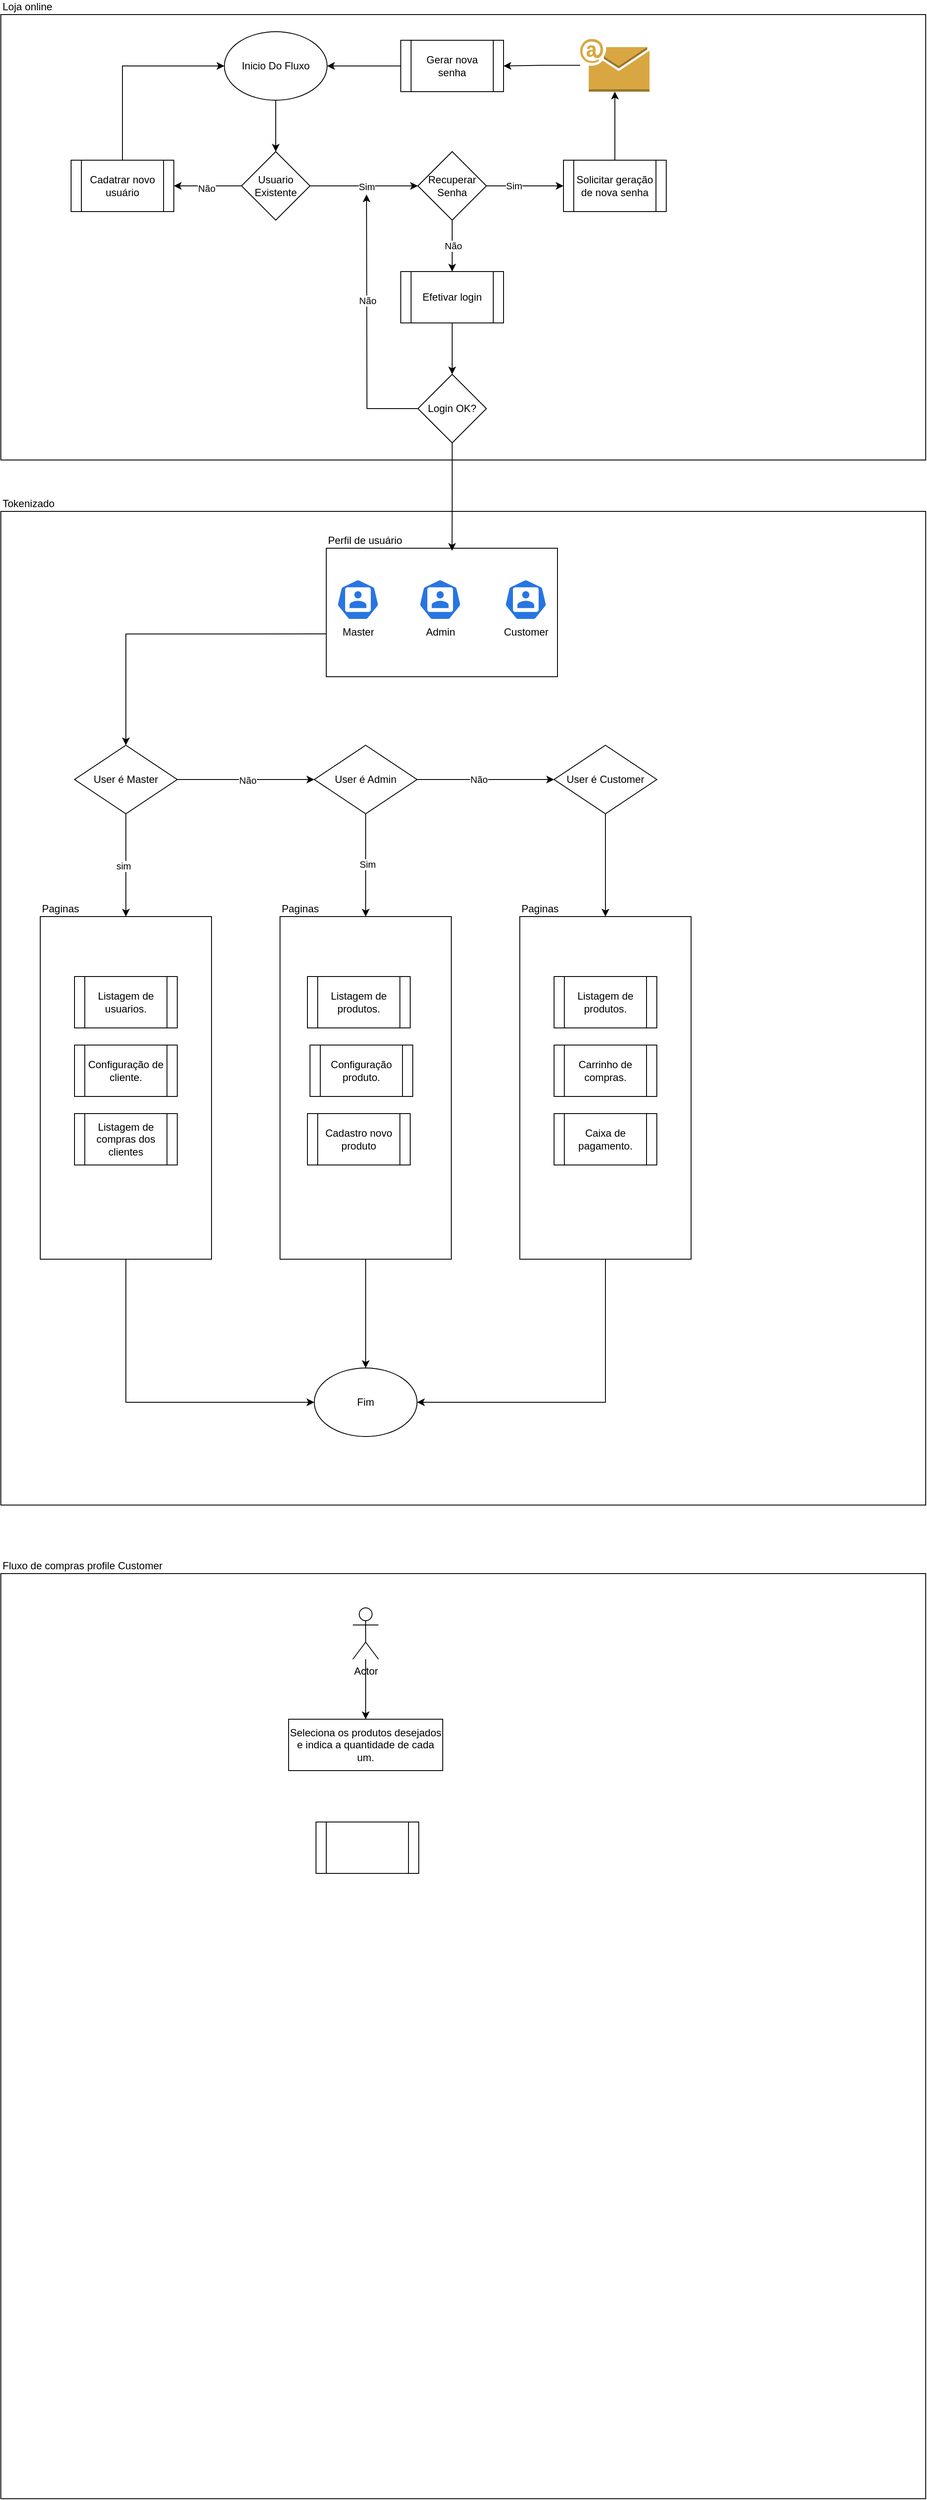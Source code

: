 <mxfile version="21.8.2" type="device">
  <diagram name="Página-1" id="_drtDgX6csZO99WmItix">
    <mxGraphModel dx="1418" dy="851" grid="1" gridSize="10" guides="1" tooltips="1" connect="1" arrows="1" fold="1" page="1" pageScale="1" pageWidth="827" pageHeight="1169" math="0" shadow="0">
      <root>
        <mxCell id="0" />
        <mxCell id="1" parent="0" />
        <mxCell id="FlvboB3ki0dNdDj_BhPr-91" value="Tokenizado" style="rounded=0;whiteSpace=wrap;html=1;labelPosition=center;verticalLabelPosition=top;align=left;verticalAlign=bottom;" parent="1" vertex="1">
          <mxGeometry x="40" y="600" width="1080" height="1160" as="geometry" />
        </mxCell>
        <mxCell id="FlvboB3ki0dNdDj_BhPr-88" value="Loja online" style="rounded=0;whiteSpace=wrap;html=1;labelPosition=center;verticalLabelPosition=top;align=left;verticalAlign=bottom;" parent="1" vertex="1">
          <mxGeometry x="40" y="20" width="1080" height="520" as="geometry" />
        </mxCell>
        <mxCell id="FlvboB3ki0dNdDj_BhPr-97" style="edgeStyle=orthogonalEdgeStyle;rounded=0;orthogonalLoop=1;jettySize=auto;html=1;entryX=1;entryY=0.5;entryDx=0;entryDy=0;" parent="1" source="FlvboB3ki0dNdDj_BhPr-85" target="FlvboB3ki0dNdDj_BhPr-92" edge="1">
          <mxGeometry relative="1" as="geometry">
            <Array as="points">
              <mxPoint x="746" y="1640" />
            </Array>
          </mxGeometry>
        </mxCell>
        <mxCell id="FlvboB3ki0dNdDj_BhPr-85" value="Paginas" style="rounded=0;whiteSpace=wrap;html=1;labelPosition=center;verticalLabelPosition=top;align=left;verticalAlign=bottom;" parent="1" vertex="1">
          <mxGeometry x="646" y="1073" width="200" height="400" as="geometry" />
        </mxCell>
        <mxCell id="FlvboB3ki0dNdDj_BhPr-96" style="edgeStyle=orthogonalEdgeStyle;rounded=0;orthogonalLoop=1;jettySize=auto;html=1;" parent="1" source="FlvboB3ki0dNdDj_BhPr-72" target="FlvboB3ki0dNdDj_BhPr-92" edge="1">
          <mxGeometry relative="1" as="geometry" />
        </mxCell>
        <mxCell id="FlvboB3ki0dNdDj_BhPr-72" value="Paginas" style="rounded=0;whiteSpace=wrap;html=1;labelPosition=center;verticalLabelPosition=top;align=left;verticalAlign=bottom;" parent="1" vertex="1">
          <mxGeometry x="366" y="1073" width="200" height="400" as="geometry" />
        </mxCell>
        <mxCell id="FlvboB3ki0dNdDj_BhPr-67" style="edgeStyle=orthogonalEdgeStyle;rounded=0;orthogonalLoop=1;jettySize=auto;html=1;" parent="1" source="FlvboB3ki0dNdDj_BhPr-60" target="FlvboB3ki0dNdDj_BhPr-66" edge="1">
          <mxGeometry relative="1" as="geometry">
            <mxPoint x="177" y="1013" as="targetPoint" />
          </mxGeometry>
        </mxCell>
        <mxCell id="FlvboB3ki0dNdDj_BhPr-69" value="sim" style="edgeLabel;html=1;align=center;verticalAlign=middle;resizable=0;points=[];" parent="FlvboB3ki0dNdDj_BhPr-67" vertex="1" connectable="0">
          <mxGeometry x="0.017" y="-3" relative="1" as="geometry">
            <mxPoint as="offset" />
          </mxGeometry>
        </mxCell>
        <mxCell id="FlvboB3ki0dNdDj_BhPr-95" style="edgeStyle=orthogonalEdgeStyle;rounded=0;orthogonalLoop=1;jettySize=auto;html=1;entryX=0;entryY=0.5;entryDx=0;entryDy=0;" parent="1" source="FlvboB3ki0dNdDj_BhPr-66" target="FlvboB3ki0dNdDj_BhPr-92" edge="1">
          <mxGeometry relative="1" as="geometry">
            <Array as="points">
              <mxPoint x="186" y="1640" />
            </Array>
          </mxGeometry>
        </mxCell>
        <mxCell id="FlvboB3ki0dNdDj_BhPr-66" value="Paginas" style="rounded=0;whiteSpace=wrap;html=1;labelPosition=center;verticalLabelPosition=top;align=left;verticalAlign=bottom;" parent="1" vertex="1">
          <mxGeometry x="86" y="1073" width="200" height="400" as="geometry" />
        </mxCell>
        <mxCell id="FlvboB3ki0dNdDj_BhPr-10" style="edgeStyle=orthogonalEdgeStyle;rounded=0;orthogonalLoop=1;jettySize=auto;html=1;entryX=0.5;entryY=0;entryDx=0;entryDy=0;" parent="1" source="FlvboB3ki0dNdDj_BhPr-1" target="FlvboB3ki0dNdDj_BhPr-6" edge="1">
          <mxGeometry relative="1" as="geometry" />
        </mxCell>
        <mxCell id="FlvboB3ki0dNdDj_BhPr-1" value="Inicio Do Fluxo" style="ellipse;whiteSpace=wrap;html=1;" parent="1" vertex="1">
          <mxGeometry x="301" y="40" width="120" height="80" as="geometry" />
        </mxCell>
        <mxCell id="FlvboB3ki0dNdDj_BhPr-8" style="edgeStyle=orthogonalEdgeStyle;rounded=0;orthogonalLoop=1;jettySize=auto;html=1;entryX=0;entryY=0.5;entryDx=0;entryDy=0;" parent="1" source="FlvboB3ki0dNdDj_BhPr-6" target="FlvboB3ki0dNdDj_BhPr-15" edge="1">
          <mxGeometry relative="1" as="geometry">
            <mxPoint x="597" y="260" as="targetPoint" />
          </mxGeometry>
        </mxCell>
        <mxCell id="FlvboB3ki0dNdDj_BhPr-9" value="Sim" style="edgeLabel;html=1;align=center;verticalAlign=middle;resizable=0;points=[];" parent="FlvboB3ki0dNdDj_BhPr-8" vertex="1" connectable="0">
          <mxGeometry x="0.046" y="-1" relative="1" as="geometry">
            <mxPoint as="offset" />
          </mxGeometry>
        </mxCell>
        <mxCell id="FlvboB3ki0dNdDj_BhPr-44" style="edgeStyle=orthogonalEdgeStyle;rounded=0;orthogonalLoop=1;jettySize=auto;html=1;" parent="1" source="FlvboB3ki0dNdDj_BhPr-6" target="FlvboB3ki0dNdDj_BhPr-41" edge="1">
          <mxGeometry relative="1" as="geometry" />
        </mxCell>
        <mxCell id="FlvboB3ki0dNdDj_BhPr-45" value="Não" style="edgeLabel;html=1;align=center;verticalAlign=middle;resizable=0;points=[];" parent="FlvboB3ki0dNdDj_BhPr-44" vertex="1" connectable="0">
          <mxGeometry x="0.038" y="3" relative="1" as="geometry">
            <mxPoint as="offset" />
          </mxGeometry>
        </mxCell>
        <mxCell id="FlvboB3ki0dNdDj_BhPr-6" value="Usuario Existente" style="rhombus;whiteSpace=wrap;html=1;" parent="1" vertex="1">
          <mxGeometry x="321" y="180" width="80" height="80" as="geometry" />
        </mxCell>
        <mxCell id="FlvboB3ki0dNdDj_BhPr-29" style="edgeStyle=orthogonalEdgeStyle;rounded=0;orthogonalLoop=1;jettySize=auto;html=1;" parent="1" source="FlvboB3ki0dNdDj_BhPr-33" target="FlvboB3ki0dNdDj_BhPr-28" edge="1">
          <mxGeometry relative="1" as="geometry">
            <mxPoint x="567" y="380" as="sourcePoint" />
          </mxGeometry>
        </mxCell>
        <mxCell id="FlvboB3ki0dNdDj_BhPr-17" style="edgeStyle=orthogonalEdgeStyle;rounded=0;orthogonalLoop=1;jettySize=auto;html=1;" parent="1" source="FlvboB3ki0dNdDj_BhPr-15" target="FlvboB3ki0dNdDj_BhPr-32" edge="1">
          <mxGeometry relative="1" as="geometry">
            <mxPoint x="697" y="220" as="targetPoint" />
          </mxGeometry>
        </mxCell>
        <mxCell id="FlvboB3ki0dNdDj_BhPr-18" value="Sim" style="edgeLabel;html=1;align=center;verticalAlign=middle;resizable=0;points=[];" parent="FlvboB3ki0dNdDj_BhPr-17" vertex="1" connectable="0">
          <mxGeometry x="-0.289" relative="1" as="geometry">
            <mxPoint as="offset" />
          </mxGeometry>
        </mxCell>
        <mxCell id="FlvboB3ki0dNdDj_BhPr-19" style="edgeStyle=orthogonalEdgeStyle;rounded=0;orthogonalLoop=1;jettySize=auto;html=1;" parent="1" source="FlvboB3ki0dNdDj_BhPr-15" edge="1">
          <mxGeometry relative="1" as="geometry">
            <mxPoint x="567" y="320" as="targetPoint" />
          </mxGeometry>
        </mxCell>
        <mxCell id="FlvboB3ki0dNdDj_BhPr-20" value="Não" style="edgeLabel;html=1;align=center;verticalAlign=middle;resizable=0;points=[];" parent="FlvboB3ki0dNdDj_BhPr-19" vertex="1" connectable="0">
          <mxGeometry x="-0.033" y="1" relative="1" as="geometry">
            <mxPoint as="offset" />
          </mxGeometry>
        </mxCell>
        <mxCell id="FlvboB3ki0dNdDj_BhPr-15" value="Recuperar Senha" style="rhombus;whiteSpace=wrap;html=1;" parent="1" vertex="1">
          <mxGeometry x="527" y="180" width="80" height="80" as="geometry" />
        </mxCell>
        <mxCell id="FlvboB3ki0dNdDj_BhPr-26" style="edgeStyle=orthogonalEdgeStyle;rounded=0;orthogonalLoop=1;jettySize=auto;html=1;" parent="1" source="FlvboB3ki0dNdDj_BhPr-21" target="FlvboB3ki0dNdDj_BhPr-30" edge="1">
          <mxGeometry relative="1" as="geometry">
            <mxPoint x="627" y="80" as="targetPoint" />
          </mxGeometry>
        </mxCell>
        <mxCell id="FlvboB3ki0dNdDj_BhPr-21" value="" style="outlineConnect=0;dashed=0;verticalLabelPosition=bottom;verticalAlign=top;align=center;html=1;shape=mxgraph.aws3.email;fillColor=#D9A741;gradientColor=none;" parent="1" vertex="1">
          <mxGeometry x="716.5" y="48.5" width="81" height="61.5" as="geometry" />
        </mxCell>
        <mxCell id="FlvboB3ki0dNdDj_BhPr-22" style="edgeStyle=orthogonalEdgeStyle;rounded=0;orthogonalLoop=1;jettySize=auto;html=1;entryX=0.5;entryY=1;entryDx=0;entryDy=0;entryPerimeter=0;" parent="1" source="FlvboB3ki0dNdDj_BhPr-32" target="FlvboB3ki0dNdDj_BhPr-21" edge="1">
          <mxGeometry relative="1" as="geometry">
            <mxPoint x="757" y="190" as="sourcePoint" />
          </mxGeometry>
        </mxCell>
        <mxCell id="FlvboB3ki0dNdDj_BhPr-49" style="edgeStyle=orthogonalEdgeStyle;rounded=0;orthogonalLoop=1;jettySize=auto;html=1;" parent="1" source="FlvboB3ki0dNdDj_BhPr-28" edge="1">
          <mxGeometry relative="1" as="geometry">
            <mxPoint x="467" y="230" as="targetPoint" />
          </mxGeometry>
        </mxCell>
        <mxCell id="FlvboB3ki0dNdDj_BhPr-50" value="Não" style="edgeLabel;html=1;align=center;verticalAlign=middle;resizable=0;points=[];" parent="FlvboB3ki0dNdDj_BhPr-49" vertex="1" connectable="0">
          <mxGeometry x="0.199" y="-1" relative="1" as="geometry">
            <mxPoint as="offset" />
          </mxGeometry>
        </mxCell>
        <mxCell id="FlvboB3ki0dNdDj_BhPr-28" value="Login OK?" style="rhombus;whiteSpace=wrap;html=1;" parent="1" vertex="1">
          <mxGeometry x="527" y="440" width="80" height="80" as="geometry" />
        </mxCell>
        <mxCell id="FlvboB3ki0dNdDj_BhPr-31" style="edgeStyle=orthogonalEdgeStyle;rounded=0;orthogonalLoop=1;jettySize=auto;html=1;entryX=1;entryY=0.5;entryDx=0;entryDy=0;" parent="1" source="FlvboB3ki0dNdDj_BhPr-30" target="FlvboB3ki0dNdDj_BhPr-1" edge="1">
          <mxGeometry relative="1" as="geometry" />
        </mxCell>
        <mxCell id="FlvboB3ki0dNdDj_BhPr-30" value="Gerar nova senha" style="shape=process;whiteSpace=wrap;html=1;backgroundOutline=1;" parent="1" vertex="1">
          <mxGeometry x="507" y="50" width="120" height="60" as="geometry" />
        </mxCell>
        <mxCell id="FlvboB3ki0dNdDj_BhPr-32" value="Solicitar geração de nova senha" style="shape=process;whiteSpace=wrap;html=1;backgroundOutline=1;" parent="1" vertex="1">
          <mxGeometry x="697" y="190" width="120" height="60" as="geometry" />
        </mxCell>
        <mxCell id="FlvboB3ki0dNdDj_BhPr-33" value="Efetivar login" style="shape=process;whiteSpace=wrap;html=1;backgroundOutline=1;" parent="1" vertex="1">
          <mxGeometry x="507" y="320" width="120" height="60" as="geometry" />
        </mxCell>
        <mxCell id="FlvboB3ki0dNdDj_BhPr-43" style="edgeStyle=orthogonalEdgeStyle;rounded=0;orthogonalLoop=1;jettySize=auto;html=1;" parent="1" source="FlvboB3ki0dNdDj_BhPr-41" target="FlvboB3ki0dNdDj_BhPr-1" edge="1">
          <mxGeometry relative="1" as="geometry">
            <mxPoint x="182" y="110" as="targetPoint" />
            <Array as="points">
              <mxPoint x="182" y="80" />
            </Array>
          </mxGeometry>
        </mxCell>
        <mxCell id="FlvboB3ki0dNdDj_BhPr-41" value="Cadatrar novo usuário" style="shape=process;whiteSpace=wrap;html=1;backgroundOutline=1;" parent="1" vertex="1">
          <mxGeometry x="122" y="190" width="120" height="60" as="geometry" />
        </mxCell>
        <mxCell id="FlvboB3ki0dNdDj_BhPr-61" value="" style="edgeStyle=orthogonalEdgeStyle;rounded=0;orthogonalLoop=1;jettySize=auto;html=1;exitX=0.004;exitY=0.667;exitDx=0;exitDy=0;exitPerimeter=0;" parent="1" source="FlvboB3ki0dNdDj_BhPr-56" target="FlvboB3ki0dNdDj_BhPr-60" edge="1">
          <mxGeometry relative="1" as="geometry">
            <mxPoint x="186" y="753" as="sourcePoint" />
          </mxGeometry>
        </mxCell>
        <mxCell id="FlvboB3ki0dNdDj_BhPr-56" value="Perfil de usuário" style="rounded=0;whiteSpace=wrap;html=1;align=left;labelPosition=center;verticalLabelPosition=top;verticalAlign=bottom;" parent="1" vertex="1">
          <mxGeometry x="420" y="643" width="270" height="150" as="geometry" />
        </mxCell>
        <mxCell id="FlvboB3ki0dNdDj_BhPr-51" value="Master" style="sketch=0;html=1;dashed=0;whitespace=wrap;fillColor=#2875E2;strokeColor=#ffffff;points=[[0.005,0.63,0],[0.1,0.2,0],[0.9,0.2,0],[0.5,0,0],[0.995,0.63,0],[0.72,0.99,0],[0.5,1,0],[0.28,0.99,0]];verticalLabelPosition=bottom;align=center;verticalAlign=top;shape=mxgraph.kubernetes.icon;prIcon=user" parent="1" vertex="1">
          <mxGeometry x="432" y="679" width="50" height="48" as="geometry" />
        </mxCell>
        <mxCell id="FlvboB3ki0dNdDj_BhPr-52" value="Admin" style="sketch=0;html=1;dashed=0;whitespace=wrap;fillColor=#2875E2;strokeColor=#ffffff;points=[[0.005,0.63,0],[0.1,0.2,0],[0.9,0.2,0],[0.5,0,0],[0.995,0.63,0],[0.72,0.99,0],[0.5,1,0],[0.28,0.99,0]];verticalLabelPosition=bottom;align=center;verticalAlign=top;shape=mxgraph.kubernetes.icon;prIcon=user" parent="1" vertex="1">
          <mxGeometry x="528" y="679" width="50" height="48" as="geometry" />
        </mxCell>
        <mxCell id="FlvboB3ki0dNdDj_BhPr-55" value="Customer" style="sketch=0;html=1;dashed=0;whitespace=wrap;fillColor=#2875E2;strokeColor=#ffffff;points=[[0.005,0.63,0],[0.1,0.2,0],[0.9,0.2,0],[0.5,0,0],[0.995,0.63,0],[0.72,0.99,0],[0.5,1,0],[0.28,0.99,0]];verticalLabelPosition=bottom;align=center;verticalAlign=top;shape=mxgraph.kubernetes.icon;prIcon=user" parent="1" vertex="1">
          <mxGeometry x="628" y="679" width="50" height="48" as="geometry" />
        </mxCell>
        <mxCell id="FlvboB3ki0dNdDj_BhPr-58" style="edgeStyle=orthogonalEdgeStyle;rounded=0;orthogonalLoop=1;jettySize=auto;html=1;entryX=0.544;entryY=0.02;entryDx=0;entryDy=0;entryPerimeter=0;" parent="1" source="FlvboB3ki0dNdDj_BhPr-28" target="FlvboB3ki0dNdDj_BhPr-56" edge="1">
          <mxGeometry relative="1" as="geometry" />
        </mxCell>
        <mxCell id="FlvboB3ki0dNdDj_BhPr-71" value="" style="edgeStyle=orthogonalEdgeStyle;rounded=0;orthogonalLoop=1;jettySize=auto;html=1;" parent="1" source="FlvboB3ki0dNdDj_BhPr-60" target="FlvboB3ki0dNdDj_BhPr-70" edge="1">
          <mxGeometry relative="1" as="geometry" />
        </mxCell>
        <mxCell id="FlvboB3ki0dNdDj_BhPr-81" value="Não" style="edgeLabel;html=1;align=center;verticalAlign=middle;resizable=0;points=[];" parent="FlvboB3ki0dNdDj_BhPr-71" vertex="1" connectable="0">
          <mxGeometry x="0.025" y="-1" relative="1" as="geometry">
            <mxPoint as="offset" />
          </mxGeometry>
        </mxCell>
        <mxCell id="FlvboB3ki0dNdDj_BhPr-60" value="User é Master" style="rhombus;whiteSpace=wrap;html=1;rounded=0;" parent="1" vertex="1">
          <mxGeometry x="126" y="873" width="120" height="80" as="geometry" />
        </mxCell>
        <mxCell id="FlvboB3ki0dNdDj_BhPr-62" value="Listagem de usuarios." style="shape=process;whiteSpace=wrap;html=1;backgroundOutline=1;" parent="1" vertex="1">
          <mxGeometry x="126" y="1143" width="120" height="60" as="geometry" />
        </mxCell>
        <mxCell id="FlvboB3ki0dNdDj_BhPr-64" value="Configuração de cliente." style="shape=process;whiteSpace=wrap;html=1;backgroundOutline=1;" parent="1" vertex="1">
          <mxGeometry x="126" y="1223" width="120" height="60" as="geometry" />
        </mxCell>
        <mxCell id="FlvboB3ki0dNdDj_BhPr-68" value="Listagem de compras dos clientes" style="shape=process;whiteSpace=wrap;html=1;backgroundOutline=1;" parent="1" vertex="1">
          <mxGeometry x="126" y="1303" width="120" height="60" as="geometry" />
        </mxCell>
        <mxCell id="FlvboB3ki0dNdDj_BhPr-76" style="edgeStyle=orthogonalEdgeStyle;rounded=0;orthogonalLoop=1;jettySize=auto;html=1;" parent="1" source="FlvboB3ki0dNdDj_BhPr-70" target="FlvboB3ki0dNdDj_BhPr-72" edge="1">
          <mxGeometry relative="1" as="geometry" />
        </mxCell>
        <mxCell id="FlvboB3ki0dNdDj_BhPr-77" value="Sim" style="edgeLabel;html=1;align=center;verticalAlign=middle;resizable=0;points=[];" parent="FlvboB3ki0dNdDj_BhPr-76" vertex="1" connectable="0">
          <mxGeometry x="-0.017" y="2" relative="1" as="geometry">
            <mxPoint as="offset" />
          </mxGeometry>
        </mxCell>
        <mxCell id="FlvboB3ki0dNdDj_BhPr-83" value="" style="edgeStyle=orthogonalEdgeStyle;rounded=0;orthogonalLoop=1;jettySize=auto;html=1;" parent="1" source="FlvboB3ki0dNdDj_BhPr-70" target="FlvboB3ki0dNdDj_BhPr-82" edge="1">
          <mxGeometry relative="1" as="geometry" />
        </mxCell>
        <mxCell id="FlvboB3ki0dNdDj_BhPr-84" value="Não" style="edgeLabel;html=1;align=center;verticalAlign=middle;resizable=0;points=[];" parent="FlvboB3ki0dNdDj_BhPr-83" vertex="1" connectable="0">
          <mxGeometry x="-0.098" relative="1" as="geometry">
            <mxPoint as="offset" />
          </mxGeometry>
        </mxCell>
        <mxCell id="FlvboB3ki0dNdDj_BhPr-70" value="User é Admin" style="rhombus;whiteSpace=wrap;html=1;rounded=0;" parent="1" vertex="1">
          <mxGeometry x="406" y="873" width="120" height="80" as="geometry" />
        </mxCell>
        <mxCell id="FlvboB3ki0dNdDj_BhPr-78" value="Listagem de produtos." style="shape=process;whiteSpace=wrap;html=1;backgroundOutline=1;" parent="1" vertex="1">
          <mxGeometry x="398" y="1143" width="120" height="60" as="geometry" />
        </mxCell>
        <mxCell id="FlvboB3ki0dNdDj_BhPr-79" value="Configuração produto." style="shape=process;whiteSpace=wrap;html=1;backgroundOutline=1;" parent="1" vertex="1">
          <mxGeometry x="401" y="1223" width="120" height="60" as="geometry" />
        </mxCell>
        <mxCell id="FlvboB3ki0dNdDj_BhPr-80" value="Cadastro novo produto" style="shape=process;whiteSpace=wrap;html=1;backgroundOutline=1;" parent="1" vertex="1">
          <mxGeometry x="398" y="1303" width="120" height="60" as="geometry" />
        </mxCell>
        <mxCell id="FlvboB3ki0dNdDj_BhPr-86" style="edgeStyle=orthogonalEdgeStyle;rounded=0;orthogonalLoop=1;jettySize=auto;html=1;entryX=0.5;entryY=0;entryDx=0;entryDy=0;" parent="1" source="FlvboB3ki0dNdDj_BhPr-82" target="FlvboB3ki0dNdDj_BhPr-85" edge="1">
          <mxGeometry relative="1" as="geometry" />
        </mxCell>
        <mxCell id="FlvboB3ki0dNdDj_BhPr-82" value="User é Customer" style="rhombus;whiteSpace=wrap;html=1;rounded=0;" parent="1" vertex="1">
          <mxGeometry x="686" y="873" width="120" height="80" as="geometry" />
        </mxCell>
        <mxCell id="FlvboB3ki0dNdDj_BhPr-87" value="Listagem de produtos." style="shape=process;whiteSpace=wrap;html=1;backgroundOutline=1;" parent="1" vertex="1">
          <mxGeometry x="686" y="1143" width="120" height="60" as="geometry" />
        </mxCell>
        <mxCell id="FlvboB3ki0dNdDj_BhPr-89" value="Carrinho de compras." style="shape=process;whiteSpace=wrap;html=1;backgroundOutline=1;" parent="1" vertex="1">
          <mxGeometry x="686" y="1223" width="120" height="60" as="geometry" />
        </mxCell>
        <mxCell id="FlvboB3ki0dNdDj_BhPr-90" value="Caixa de pagamento." style="shape=process;whiteSpace=wrap;html=1;backgroundOutline=1;" parent="1" vertex="1">
          <mxGeometry x="686" y="1303" width="120" height="60" as="geometry" />
        </mxCell>
        <mxCell id="FlvboB3ki0dNdDj_BhPr-92" value="Fim" style="ellipse;whiteSpace=wrap;html=1;" parent="1" vertex="1">
          <mxGeometry x="406" y="1600" width="120" height="80" as="geometry" />
        </mxCell>
        <mxCell id="W_UfXyJ3MYiNkIIEQfSP-1" value="Fluxo de compras profile Customer" style="whiteSpace=wrap;html=1;aspect=fixed;labelPosition=center;verticalLabelPosition=top;align=left;verticalAlign=bottom;" vertex="1" parent="1">
          <mxGeometry x="40" y="1840" width="1080" height="1080" as="geometry" />
        </mxCell>
        <mxCell id="W_UfXyJ3MYiNkIIEQfSP-4" style="edgeStyle=orthogonalEdgeStyle;rounded=0;orthogonalLoop=1;jettySize=auto;html=1;" edge="1" parent="1" source="W_UfXyJ3MYiNkIIEQfSP-2" target="W_UfXyJ3MYiNkIIEQfSP-3">
          <mxGeometry relative="1" as="geometry" />
        </mxCell>
        <mxCell id="W_UfXyJ3MYiNkIIEQfSP-2" value="Actor" style="shape=umlActor;verticalLabelPosition=bottom;verticalAlign=top;html=1;outlineConnect=0;" vertex="1" parent="1">
          <mxGeometry x="451" y="1880" width="30" height="60" as="geometry" />
        </mxCell>
        <mxCell id="W_UfXyJ3MYiNkIIEQfSP-3" value="Seleciona os produtos desejados e indica a quantidade de cada um." style="rounded=0;whiteSpace=wrap;html=1;" vertex="1" parent="1">
          <mxGeometry x="376" y="2010" width="180" height="60" as="geometry" />
        </mxCell>
        <mxCell id="W_UfXyJ3MYiNkIIEQfSP-5" value="" style="shape=process;whiteSpace=wrap;html=1;backgroundOutline=1;" vertex="1" parent="1">
          <mxGeometry x="408" y="2130" width="120" height="60" as="geometry" />
        </mxCell>
      </root>
    </mxGraphModel>
  </diagram>
</mxfile>
